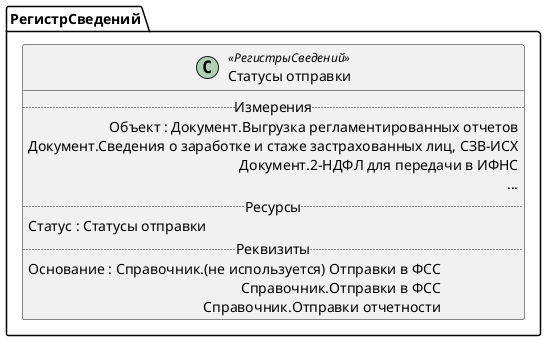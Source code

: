 ﻿@startuml СтатусыОтправки
'!include templates.wsd
'..\include templates.wsd
class РегистрСведений.СтатусыОтправки as "Статусы отправки" <<РегистрыСведений>>
{
..Измерения..
Объект : Документ.Выгрузка регламентированных отчетов\rДокумент.Сведения о заработке и стаже застрахованных лиц, СЗВ-ИСХ\rДокумент.2-НДФЛ для передачи в ИФНС\r...
..Ресурсы..
Статус : Статусы отправки
..Реквизиты..
Основание : Справочник.(не используется) Отправки в ФСС\rСправочник.Отправки в ФСС\rСправочник.Отправки отчетности
}
@enduml
